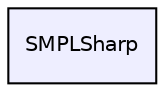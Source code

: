 digraph "D:/My Documents/GitHub/SMPLSharp/SMPLSharp" {
  compound=true
  node [ fontsize="10", fontname="Helvetica"];
  edge [ labelfontsize="10", labelfontname="Helvetica"];
  dir_3c7666138ecd0be263d363c97280dc87 [shape=box, label="SMPLSharp", style="filled", fillcolor="#eeeeff", pencolor="black", URL="dir_3c7666138ecd0be263d363c97280dc87.html"];
}
